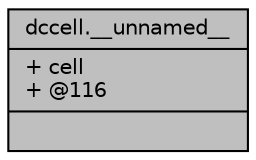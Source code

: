 digraph "dccell.__unnamed__"
{
 // INTERACTIVE_SVG=YES
  bgcolor="transparent";
  edge [fontname="Helvetica",fontsize="10",labelfontname="Helvetica",labelfontsize="10"];
  node [fontname="Helvetica",fontsize="10",shape=record];
  Node246 [label="{dccell.__unnamed__\n|+ cell\l+ @116\l|}",height=0.2,width=0.4,color="black", fillcolor="grey75", style="filled", fontcolor="black"];
}
